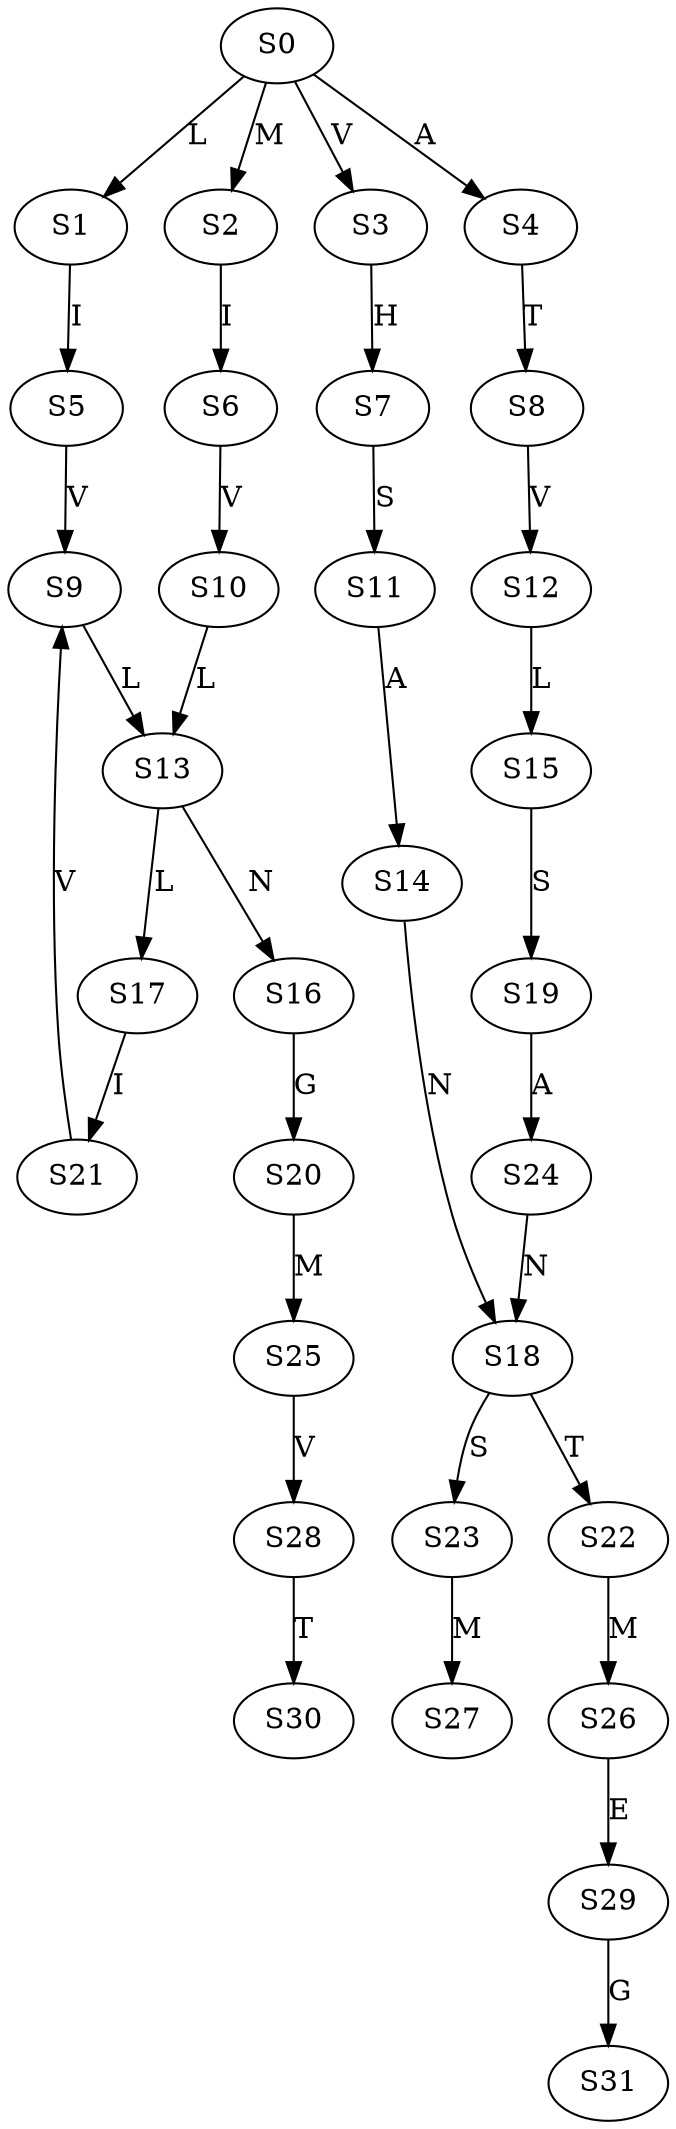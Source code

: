 strict digraph  {
	S0 -> S1 [ label = L ];
	S0 -> S2 [ label = M ];
	S0 -> S3 [ label = V ];
	S0 -> S4 [ label = A ];
	S1 -> S5 [ label = I ];
	S2 -> S6 [ label = I ];
	S3 -> S7 [ label = H ];
	S4 -> S8 [ label = T ];
	S5 -> S9 [ label = V ];
	S6 -> S10 [ label = V ];
	S7 -> S11 [ label = S ];
	S8 -> S12 [ label = V ];
	S9 -> S13 [ label = L ];
	S10 -> S13 [ label = L ];
	S11 -> S14 [ label = A ];
	S12 -> S15 [ label = L ];
	S13 -> S16 [ label = N ];
	S13 -> S17 [ label = L ];
	S14 -> S18 [ label = N ];
	S15 -> S19 [ label = S ];
	S16 -> S20 [ label = G ];
	S17 -> S21 [ label = I ];
	S18 -> S22 [ label = T ];
	S18 -> S23 [ label = S ];
	S19 -> S24 [ label = A ];
	S20 -> S25 [ label = M ];
	S21 -> S9 [ label = V ];
	S22 -> S26 [ label = M ];
	S23 -> S27 [ label = M ];
	S24 -> S18 [ label = N ];
	S25 -> S28 [ label = V ];
	S26 -> S29 [ label = E ];
	S28 -> S30 [ label = T ];
	S29 -> S31 [ label = G ];
}

